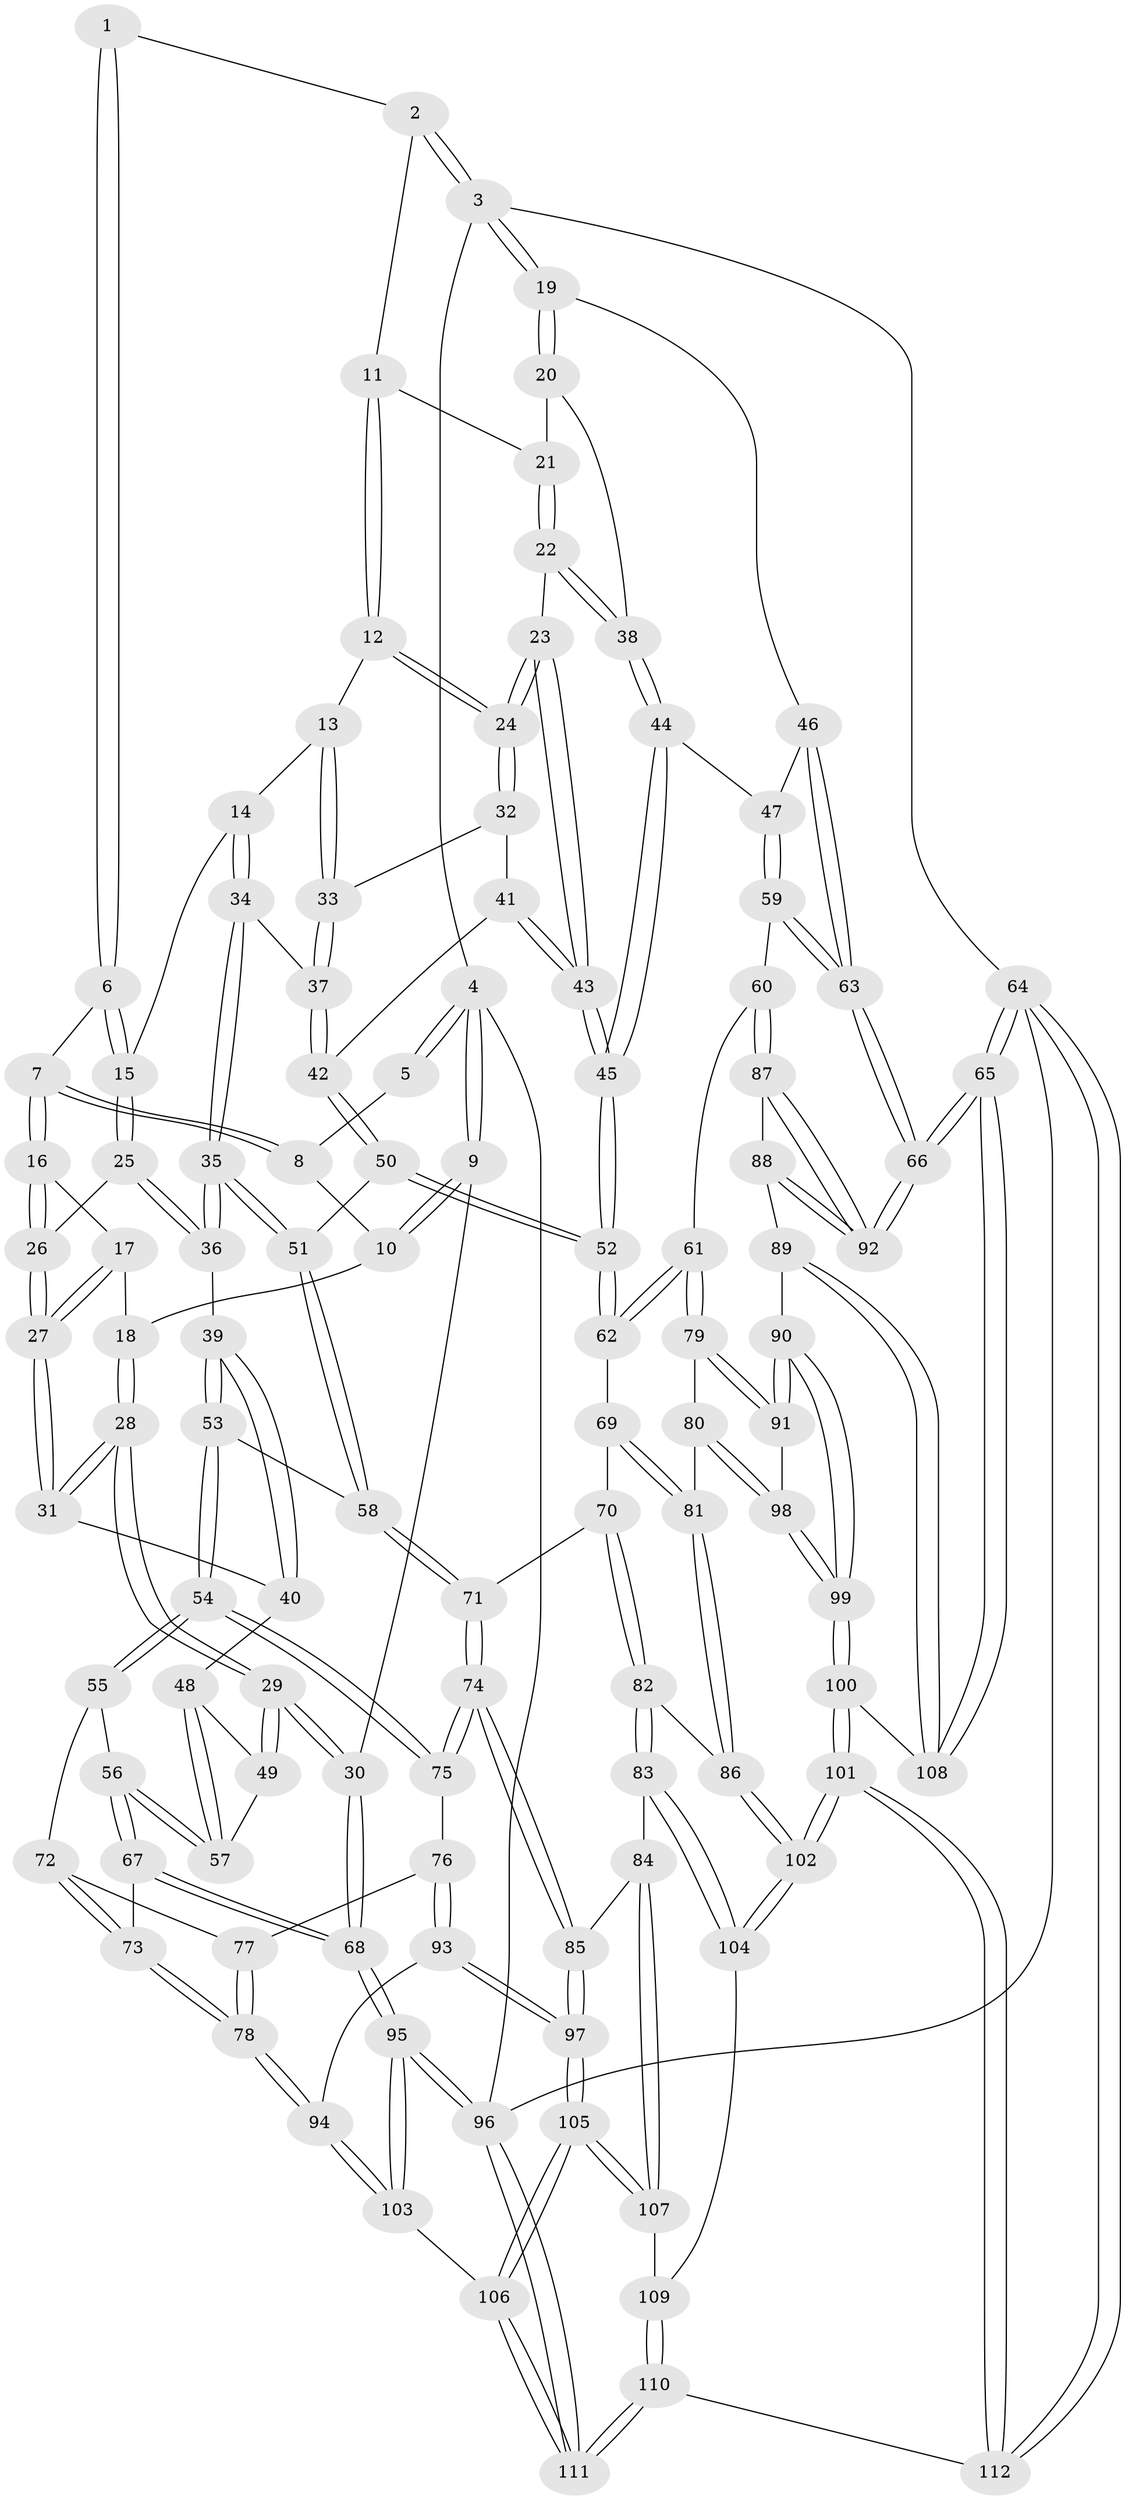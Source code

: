 // coarse degree distribution, {4: 0.5333333333333333, 3: 0.26666666666666666, 5: 0.17777777777777778, 6: 0.022222222222222223}
// Generated by graph-tools (version 1.1) at 2025/38/03/04/25 23:38:25]
// undirected, 112 vertices, 277 edges
graph export_dot {
  node [color=gray90,style=filled];
  1 [pos="+0.28792822964659187+0"];
  2 [pos="+0.7207759204237619+0"];
  3 [pos="+1+0"];
  4 [pos="+0+0"];
  5 [pos="+0.1545639116034101+0"];
  6 [pos="+0.29086550618929946+0.03554607878866525"];
  7 [pos="+0.23586793538779643+0.10594360400343326"];
  8 [pos="+0.07684889448370592+0.026716587289255855"];
  9 [pos="+0+0.09110007781897907"];
  10 [pos="+0.012006531271150945+0.09589689797984158"];
  11 [pos="+0.7024949354304945+0"];
  12 [pos="+0.6959837930239787+0"];
  13 [pos="+0.5839377756714629+0.1294629959073452"];
  14 [pos="+0.5079125988916445+0.15959867406851116"];
  15 [pos="+0.47851282143107954+0.15682937768445324"];
  16 [pos="+0.2328591282480585+0.11189523164572704"];
  17 [pos="+0.1885255874117054+0.1415836517671507"];
  18 [pos="+0.12243452684724197+0.16456572273974615"];
  19 [pos="+1+0.1868036797221806"];
  20 [pos="+0.9691667641496512+0.20397354429662007"];
  21 [pos="+0.8403644191470311+0.1068385031667485"];
  22 [pos="+0.8013870866424311+0.2972582901914255"];
  23 [pos="+0.7846202673729492+0.28979649592240203"];
  24 [pos="+0.7816573461997195+0.28829844152500744"];
  25 [pos="+0.34438436998184263+0.27502985211103853"];
  26 [pos="+0.2923917576221919+0.2391707338487964"];
  27 [pos="+0.19846938620552657+0.3083616910673592"];
  28 [pos="+0.04982235445132926+0.33203259857453704"];
  29 [pos="+0+0.39462398629146117"];
  30 [pos="+0+0.44110054220897105"];
  31 [pos="+0.18976176202019154+0.32420870015736153"];
  32 [pos="+0.7110696069436642+0.2995694502892044"];
  33 [pos="+0.6329243698060678+0.25010626810456466"];
  34 [pos="+0.4909214221663699+0.35416976991409876"];
  35 [pos="+0.4764211825690067+0.3711854261825168"];
  36 [pos="+0.3505719653011075+0.3374872870236663"];
  37 [pos="+0.598345437106849+0.35163665677949335"];
  38 [pos="+0.8463312822464835+0.32346901096130015"];
  39 [pos="+0.31340403030464614+0.3784379871229633"];
  40 [pos="+0.24121472896870697+0.3714900407585587"];
  41 [pos="+0.7107968235184341+0.30038856345303194"];
  42 [pos="+0.629260602833762+0.3890291244512208"];
  43 [pos="+0.7095848172908635+0.403400996398763"];
  44 [pos="+0.848561817162521+0.3518718629859758"];
  45 [pos="+0.70265617227575+0.4809533052497459"];
  46 [pos="+1+0.24693215417129685"];
  47 [pos="+0.9025030223004051+0.41423253336101334"];
  48 [pos="+0.2141319323957747+0.42031579978672035"];
  49 [pos="+0.09266055647752625+0.4336446239868002"];
  50 [pos="+0.6662281821278262+0.4775387355845049"];
  51 [pos="+0.4861085589238164+0.49093383043089894"];
  52 [pos="+0.6947245745802394+0.4921620167285121"];
  53 [pos="+0.3419443791666421+0.5537667268406461"];
  54 [pos="+0.32006600326512863+0.5736979579693599"];
  55 [pos="+0.25738083503245485+0.549478881150962"];
  56 [pos="+0.2338006313687122+0.5347756382945836"];
  57 [pos="+0.22101833672087845+0.5132695764995936"];
  58 [pos="+0.457045083660282+0.5285337595621921"];
  59 [pos="+0.9352418508413499+0.5622790956122964"];
  60 [pos="+0.8510150677007329+0.604451254080273"];
  61 [pos="+0.7914723609183127+0.6019847573883981"];
  62 [pos="+0.7193802230316141+0.5491104412821349"];
  63 [pos="+1+0.5922680826011061"];
  64 [pos="+1+1"];
  65 [pos="+1+1"];
  66 [pos="+1+0.9704847343152141"];
  67 [pos="+0+0.5835997821564063"];
  68 [pos="+0+0.5594957695655634"];
  69 [pos="+0.5741028395438206+0.6551580751850739"];
  70 [pos="+0.542560755601329+0.6548969307718246"];
  71 [pos="+0.5423736261350222+0.6547290661212974"];
  72 [pos="+0.11355956835503168+0.6453019586024092"];
  73 [pos="+0+0.6054006123948229"];
  74 [pos="+0.34765050477012077+0.7026030633758114"];
  75 [pos="+0.3132791797555+0.6334154758134924"];
  76 [pos="+0.2243788099269735+0.682731492508663"];
  77 [pos="+0.11631131688255672+0.6472067485903271"];
  78 [pos="+0.16157330011148582+0.7886230524888375"];
  79 [pos="+0.7565644180400515+0.6759850469816509"];
  80 [pos="+0.62813391425442+0.7225562779077068"];
  81 [pos="+0.6275367156894033+0.7224156894091703"];
  82 [pos="+0.5060830754091831+0.7506016971862468"];
  83 [pos="+0.4734645508791181+0.8103893073409615"];
  84 [pos="+0.40120122038320805+0.7912013915188891"];
  85 [pos="+0.35501502060898477+0.7329293559904113"];
  86 [pos="+0.609716291670171+0.759361401087288"];
  87 [pos="+0.8673180124509097+0.6666262782183504"];
  88 [pos="+0.8487210038542538+0.8173209160859946"];
  89 [pos="+0.8221617598502377+0.8311284307436314"];
  90 [pos="+0.8039490247178768+0.8311309951130386"];
  91 [pos="+0.7506096877261035+0.7240520536600891"];
  92 [pos="+1+0.8370737452535743"];
  93 [pos="+0.16862014320905014+0.7981592858471581"];
  94 [pos="+0.1669971903927867+0.7982094659952939"];
  95 [pos="+0+0.9009932503270872"];
  96 [pos="+0+1"];
  97 [pos="+0.21557554191980408+0.827813299954596"];
  98 [pos="+0.6868669070365382+0.7809847658816589"];
  99 [pos="+0.6671193142319863+0.9217860373336887"];
  100 [pos="+0.648249606046484+0.9461483353552269"];
  101 [pos="+0.6299989023133059+0.9601710319817044"];
  102 [pos="+0.5837347961345247+0.9097822960853674"];
  103 [pos="+0+0.8750215267152024"];
  104 [pos="+0.511407804556884+0.8603444792757929"];
  105 [pos="+0.2619716635368568+0.9209850818626225"];
  106 [pos="+0.23572539590709124+0.9874832573868084"];
  107 [pos="+0.32535472987890973+0.8974364349084542"];
  108 [pos="+0.8727764961976805+0.9583639343377459"];
  109 [pos="+0.39821434502729747+0.9458576511521841"];
  110 [pos="+0.4474219971719447+1"];
  111 [pos="+0.2618281781771516+1"];
  112 [pos="+0.5975416807581728+1"];
  1 -- 2;
  1 -- 6;
  1 -- 6;
  2 -- 3;
  2 -- 3;
  2 -- 11;
  3 -- 4;
  3 -- 19;
  3 -- 19;
  3 -- 64;
  4 -- 5;
  4 -- 5;
  4 -- 9;
  4 -- 9;
  4 -- 96;
  5 -- 8;
  6 -- 7;
  6 -- 15;
  6 -- 15;
  7 -- 8;
  7 -- 8;
  7 -- 16;
  7 -- 16;
  8 -- 10;
  9 -- 10;
  9 -- 10;
  9 -- 30;
  10 -- 18;
  11 -- 12;
  11 -- 12;
  11 -- 21;
  12 -- 13;
  12 -- 24;
  12 -- 24;
  13 -- 14;
  13 -- 33;
  13 -- 33;
  14 -- 15;
  14 -- 34;
  14 -- 34;
  15 -- 25;
  15 -- 25;
  16 -- 17;
  16 -- 26;
  16 -- 26;
  17 -- 18;
  17 -- 27;
  17 -- 27;
  18 -- 28;
  18 -- 28;
  19 -- 20;
  19 -- 20;
  19 -- 46;
  20 -- 21;
  20 -- 38;
  21 -- 22;
  21 -- 22;
  22 -- 23;
  22 -- 38;
  22 -- 38;
  23 -- 24;
  23 -- 24;
  23 -- 43;
  23 -- 43;
  24 -- 32;
  24 -- 32;
  25 -- 26;
  25 -- 36;
  25 -- 36;
  26 -- 27;
  26 -- 27;
  27 -- 31;
  27 -- 31;
  28 -- 29;
  28 -- 29;
  28 -- 31;
  28 -- 31;
  29 -- 30;
  29 -- 30;
  29 -- 49;
  29 -- 49;
  30 -- 68;
  30 -- 68;
  31 -- 40;
  32 -- 33;
  32 -- 41;
  33 -- 37;
  33 -- 37;
  34 -- 35;
  34 -- 35;
  34 -- 37;
  35 -- 36;
  35 -- 36;
  35 -- 51;
  35 -- 51;
  36 -- 39;
  37 -- 42;
  37 -- 42;
  38 -- 44;
  38 -- 44;
  39 -- 40;
  39 -- 40;
  39 -- 53;
  39 -- 53;
  40 -- 48;
  41 -- 42;
  41 -- 43;
  41 -- 43;
  42 -- 50;
  42 -- 50;
  43 -- 45;
  43 -- 45;
  44 -- 45;
  44 -- 45;
  44 -- 47;
  45 -- 52;
  45 -- 52;
  46 -- 47;
  46 -- 63;
  46 -- 63;
  47 -- 59;
  47 -- 59;
  48 -- 49;
  48 -- 57;
  48 -- 57;
  49 -- 57;
  50 -- 51;
  50 -- 52;
  50 -- 52;
  51 -- 58;
  51 -- 58;
  52 -- 62;
  52 -- 62;
  53 -- 54;
  53 -- 54;
  53 -- 58;
  54 -- 55;
  54 -- 55;
  54 -- 75;
  54 -- 75;
  55 -- 56;
  55 -- 72;
  56 -- 57;
  56 -- 57;
  56 -- 67;
  56 -- 67;
  58 -- 71;
  58 -- 71;
  59 -- 60;
  59 -- 63;
  59 -- 63;
  60 -- 61;
  60 -- 87;
  60 -- 87;
  61 -- 62;
  61 -- 62;
  61 -- 79;
  61 -- 79;
  62 -- 69;
  63 -- 66;
  63 -- 66;
  64 -- 65;
  64 -- 65;
  64 -- 112;
  64 -- 112;
  64 -- 96;
  65 -- 66;
  65 -- 66;
  65 -- 108;
  65 -- 108;
  66 -- 92;
  66 -- 92;
  67 -- 68;
  67 -- 68;
  67 -- 73;
  68 -- 95;
  68 -- 95;
  69 -- 70;
  69 -- 81;
  69 -- 81;
  70 -- 71;
  70 -- 82;
  70 -- 82;
  71 -- 74;
  71 -- 74;
  72 -- 73;
  72 -- 73;
  72 -- 77;
  73 -- 78;
  73 -- 78;
  74 -- 75;
  74 -- 75;
  74 -- 85;
  74 -- 85;
  75 -- 76;
  76 -- 77;
  76 -- 93;
  76 -- 93;
  77 -- 78;
  77 -- 78;
  78 -- 94;
  78 -- 94;
  79 -- 80;
  79 -- 91;
  79 -- 91;
  80 -- 81;
  80 -- 98;
  80 -- 98;
  81 -- 86;
  81 -- 86;
  82 -- 83;
  82 -- 83;
  82 -- 86;
  83 -- 84;
  83 -- 104;
  83 -- 104;
  84 -- 85;
  84 -- 107;
  84 -- 107;
  85 -- 97;
  85 -- 97;
  86 -- 102;
  86 -- 102;
  87 -- 88;
  87 -- 92;
  87 -- 92;
  88 -- 89;
  88 -- 92;
  88 -- 92;
  89 -- 90;
  89 -- 108;
  89 -- 108;
  90 -- 91;
  90 -- 91;
  90 -- 99;
  90 -- 99;
  91 -- 98;
  93 -- 94;
  93 -- 97;
  93 -- 97;
  94 -- 103;
  94 -- 103;
  95 -- 96;
  95 -- 96;
  95 -- 103;
  95 -- 103;
  96 -- 111;
  96 -- 111;
  97 -- 105;
  97 -- 105;
  98 -- 99;
  98 -- 99;
  99 -- 100;
  99 -- 100;
  100 -- 101;
  100 -- 101;
  100 -- 108;
  101 -- 102;
  101 -- 102;
  101 -- 112;
  101 -- 112;
  102 -- 104;
  102 -- 104;
  103 -- 106;
  104 -- 109;
  105 -- 106;
  105 -- 106;
  105 -- 107;
  105 -- 107;
  106 -- 111;
  106 -- 111;
  107 -- 109;
  109 -- 110;
  109 -- 110;
  110 -- 111;
  110 -- 111;
  110 -- 112;
}
